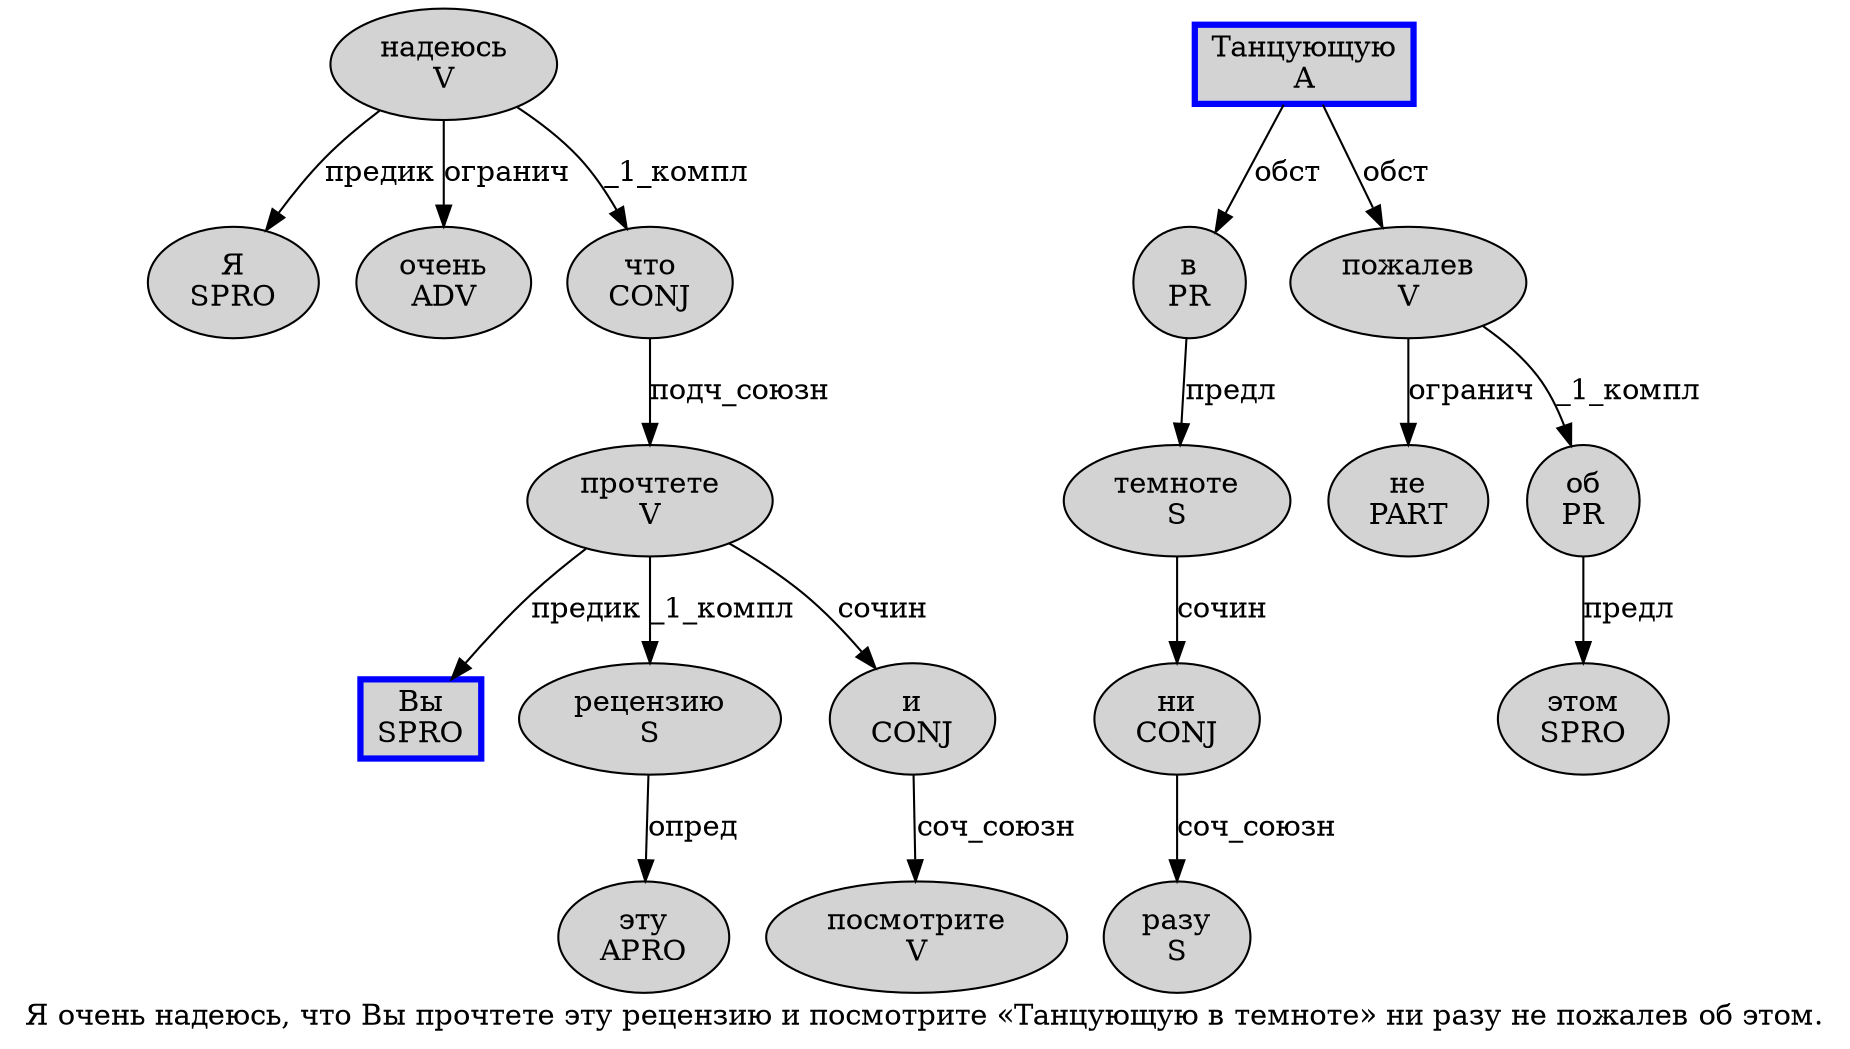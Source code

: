 digraph SENTENCE_817 {
	graph [label="Я очень надеюсь, что Вы прочтете эту рецензию и посмотрите «Танцующую в темноте» ни разу не пожалев об этом."]
	node [style=filled]
		0 [label="Я
SPRO" color="" fillcolor=lightgray penwidth=1 shape=ellipse]
		1 [label="очень
ADV" color="" fillcolor=lightgray penwidth=1 shape=ellipse]
		2 [label="надеюсь
V" color="" fillcolor=lightgray penwidth=1 shape=ellipse]
		4 [label="что
CONJ" color="" fillcolor=lightgray penwidth=1 shape=ellipse]
		5 [label="Вы
SPRO" color=blue fillcolor=lightgray penwidth=3 shape=box]
		6 [label="прочтете
V" color="" fillcolor=lightgray penwidth=1 shape=ellipse]
		7 [label="эту
APRO" color="" fillcolor=lightgray penwidth=1 shape=ellipse]
		8 [label="рецензию
S" color="" fillcolor=lightgray penwidth=1 shape=ellipse]
		9 [label="и
CONJ" color="" fillcolor=lightgray penwidth=1 shape=ellipse]
		10 [label="посмотрите
V" color="" fillcolor=lightgray penwidth=1 shape=ellipse]
		12 [label="Танцующую
A" color=blue fillcolor=lightgray penwidth=3 shape=box]
		13 [label="в
PR" color="" fillcolor=lightgray penwidth=1 shape=ellipse]
		14 [label="темноте
S" color="" fillcolor=lightgray penwidth=1 shape=ellipse]
		16 [label="ни
CONJ" color="" fillcolor=lightgray penwidth=1 shape=ellipse]
		17 [label="разу
S" color="" fillcolor=lightgray penwidth=1 shape=ellipse]
		18 [label="не
PART" color="" fillcolor=lightgray penwidth=1 shape=ellipse]
		19 [label="пожалев
V" color="" fillcolor=lightgray penwidth=1 shape=ellipse]
		20 [label="об
PR" color="" fillcolor=lightgray penwidth=1 shape=ellipse]
		21 [label="этом
SPRO" color="" fillcolor=lightgray penwidth=1 shape=ellipse]
			13 -> 14 [label="предл"]
			14 -> 16 [label="сочин"]
			9 -> 10 [label="соч_союзн"]
			4 -> 6 [label="подч_союзн"]
			20 -> 21 [label="предл"]
			16 -> 17 [label="соч_союзн"]
			12 -> 13 [label="обст"]
			12 -> 19 [label="обст"]
			6 -> 5 [label="предик"]
			6 -> 8 [label="_1_компл"]
			6 -> 9 [label="сочин"]
			2 -> 0 [label="предик"]
			2 -> 1 [label="огранич"]
			2 -> 4 [label="_1_компл"]
			8 -> 7 [label="опред"]
			19 -> 18 [label="огранич"]
			19 -> 20 [label="_1_компл"]
}
